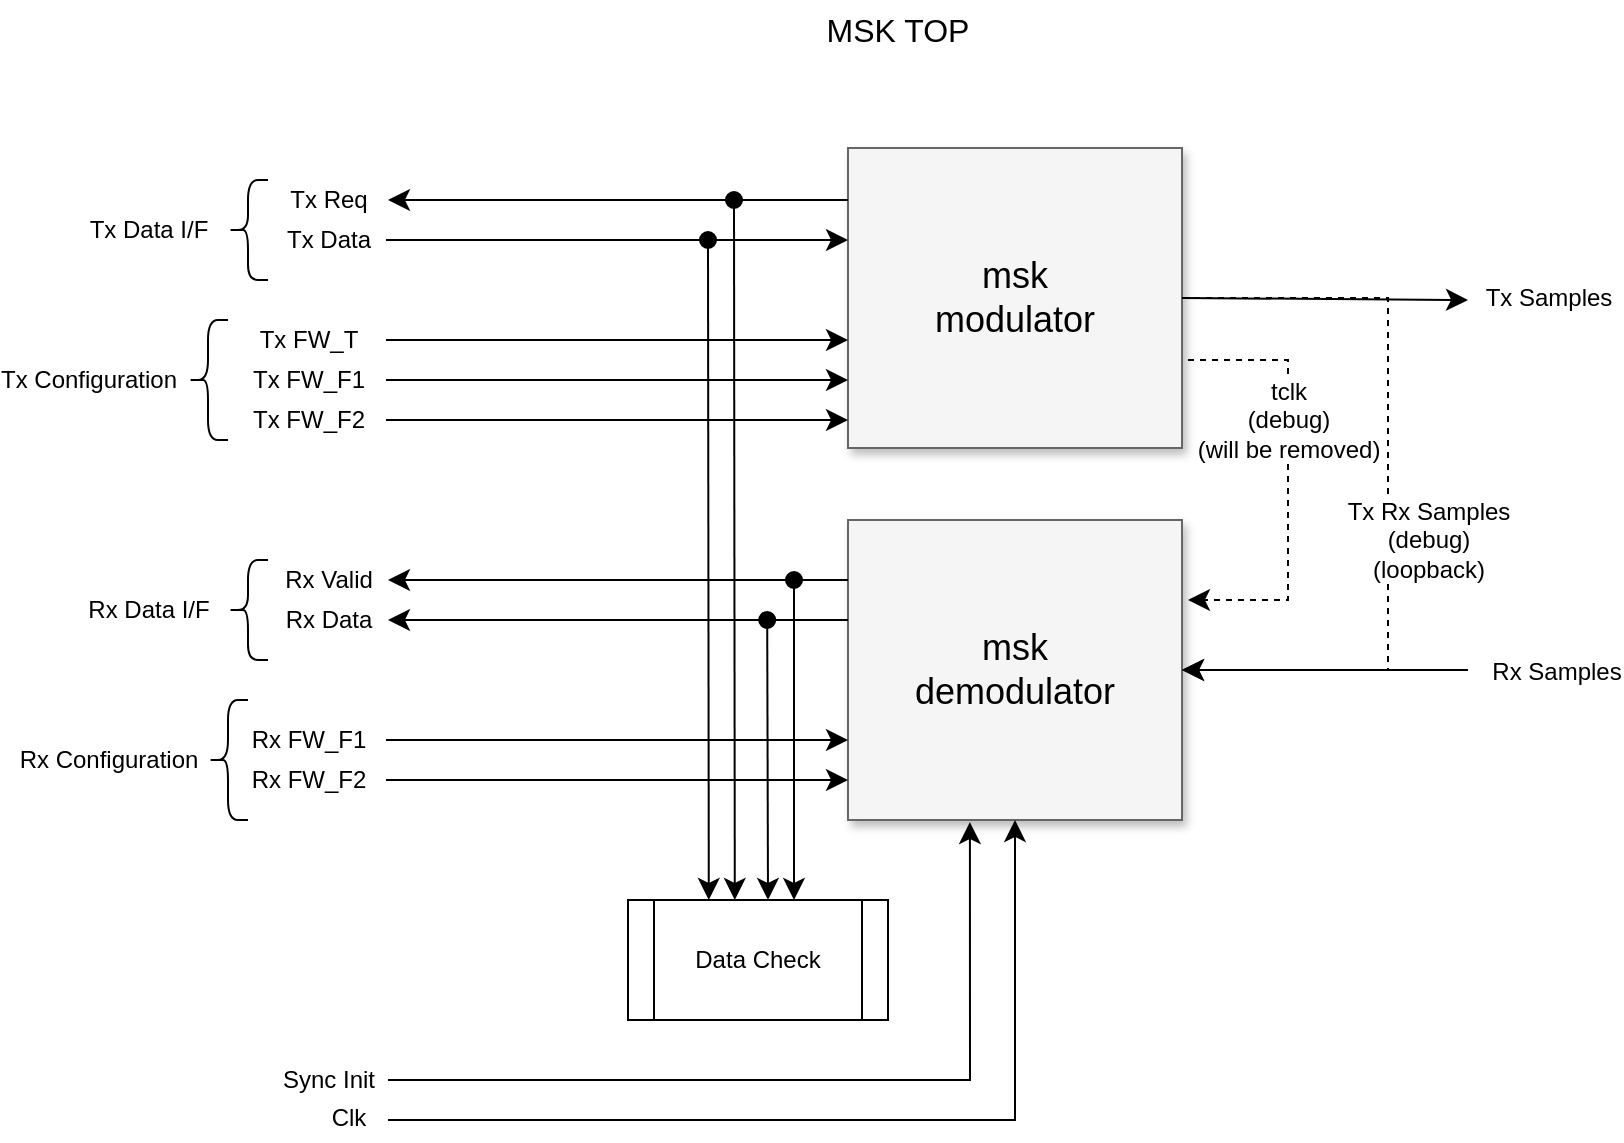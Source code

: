 <mxfile version="24.2.5" type="device">
  <diagram name="Page-1" id="90a13364-a465-7bf4-72fc-28e22215d7a0">
    <mxGraphModel dx="1012" dy="703" grid="1" gridSize="10" guides="1" tooltips="1" connect="1" arrows="1" fold="1" page="1" pageScale="1.5" pageWidth="1169" pageHeight="826" background="none" math="0" shadow="0">
      <root>
        <mxCell id="0" style=";html=1;" />
        <mxCell id="1" style=";html=1;" parent="0" />
        <mxCell id="3a17f1ce550125da-8" value="msk&lt;div&gt;modulator&lt;/div&gt;" style="whiteSpace=wrap;html=1;shadow=1;fontSize=18;fillColor=#f5f5f5;strokeColor=#666666;" parent="1" vertex="1">
          <mxGeometry x="550" y="434" width="167" height="150" as="geometry" />
        </mxCell>
        <mxCell id="5MT85CLrAXMq4OrwpdyS-1" value="msk&lt;div&gt;demodulator&lt;/div&gt;" style="whiteSpace=wrap;html=1;shadow=1;fontSize=18;fillColor=#f5f5f5;strokeColor=#666666;" parent="1" vertex="1">
          <mxGeometry x="550" y="620" width="167" height="150" as="geometry" />
        </mxCell>
        <mxCell id="5MT85CLrAXMq4OrwpdyS-2" value="" style="edgeStyle=elbowEdgeStyle;elbow=vertical;endArrow=classic;html=1;curved=0;rounded=0;endSize=8;startSize=8;fontSize=12;dashed=1;" parent="1" source="3a17f1ce550125da-8" target="5MT85CLrAXMq4OrwpdyS-1" edge="1">
          <mxGeometry width="50" height="50" relative="1" as="geometry">
            <mxPoint x="720" y="630" as="sourcePoint" />
            <mxPoint x="790" y="710" as="targetPoint" />
            <Array as="points">
              <mxPoint x="820" y="600" />
            </Array>
          </mxGeometry>
        </mxCell>
        <mxCell id="5MT85CLrAXMq4OrwpdyS-3" value="Tx Rx Samples&lt;div&gt;(debug)&lt;/div&gt;&lt;div&gt;(loopback)&lt;/div&gt;" style="edgeLabel;html=1;align=center;verticalAlign=middle;resizable=0;points=[];fontSize=12;" parent="5MT85CLrAXMq4OrwpdyS-2" vertex="1" connectable="0">
          <mxGeometry x="-0.122" relative="1" as="geometry">
            <mxPoint x="20" y="52" as="offset" />
          </mxGeometry>
        </mxCell>
        <mxCell id="5MT85CLrAXMq4OrwpdyS-4" value="" style="endArrow=classic;html=1;rounded=0;fontSize=12;startSize=8;endSize=8;curved=1;" parent="1" edge="1">
          <mxGeometry width="50" height="50" relative="1" as="geometry">
            <mxPoint x="550" y="460" as="sourcePoint" />
            <mxPoint x="320" y="460" as="targetPoint" />
          </mxGeometry>
        </mxCell>
        <mxCell id="5MT85CLrAXMq4OrwpdyS-5" value="Tx Req" style="edgeLabel;html=1;align=center;verticalAlign=middle;resizable=0;points=[];fontSize=12;" parent="5MT85CLrAXMq4OrwpdyS-4" vertex="1" connectable="0">
          <mxGeometry x="0.0" y="1" relative="1" as="geometry">
            <mxPoint x="-145" y="-1" as="offset" />
          </mxGeometry>
        </mxCell>
        <mxCell id="5MT85CLrAXMq4OrwpdyS-6" value="" style="endArrow=classic;html=1;rounded=0;fontSize=12;startSize=8;endSize=8;curved=1;entryX=0.006;entryY=0.353;entryDx=0;entryDy=0;entryPerimeter=0;" parent="1" edge="1">
          <mxGeometry width="50" height="50" relative="1" as="geometry">
            <mxPoint x="319" y="480.05" as="sourcePoint" />
            <mxPoint x="550.002" y="480.0" as="targetPoint" />
          </mxGeometry>
        </mxCell>
        <mxCell id="5MT85CLrAXMq4OrwpdyS-7" value="Tx Data" style="edgeLabel;html=1;align=center;verticalAlign=middle;resizable=0;points=[];fontSize=12;" parent="5MT85CLrAXMq4OrwpdyS-6" vertex="1" connectable="0">
          <mxGeometry x="0.004" relative="1" as="geometry">
            <mxPoint x="-145" as="offset" />
          </mxGeometry>
        </mxCell>
        <mxCell id="5MT85CLrAXMq4OrwpdyS-8" value="" style="endArrow=classic;html=1;rounded=0;fontSize=12;startSize=8;endSize=8;curved=1;entryX=0.006;entryY=0.353;entryDx=0;entryDy=0;entryPerimeter=0;" parent="1" edge="1">
          <mxGeometry width="50" height="50" relative="1" as="geometry">
            <mxPoint x="319" y="530" as="sourcePoint" />
            <mxPoint x="550" y="530" as="targetPoint" />
          </mxGeometry>
        </mxCell>
        <mxCell id="5MT85CLrAXMq4OrwpdyS-9" value="Tx FW_T" style="edgeLabel;html=1;align=center;verticalAlign=middle;resizable=0;points=[];fontSize=12;" parent="5MT85CLrAXMq4OrwpdyS-8" vertex="1" connectable="0">
          <mxGeometry x="0.004" relative="1" as="geometry">
            <mxPoint x="-155" as="offset" />
          </mxGeometry>
        </mxCell>
        <mxCell id="5MT85CLrAXMq4OrwpdyS-10" value="" style="endArrow=classic;html=1;rounded=0;fontSize=12;startSize=8;endSize=8;curved=1;entryX=0.006;entryY=0.353;entryDx=0;entryDy=0;entryPerimeter=0;" parent="1" edge="1">
          <mxGeometry width="50" height="50" relative="1" as="geometry">
            <mxPoint x="319" y="550" as="sourcePoint" />
            <mxPoint x="550" y="550" as="targetPoint" />
          </mxGeometry>
        </mxCell>
        <mxCell id="5MT85CLrAXMq4OrwpdyS-11" value="Tx FW_F1" style="edgeLabel;html=1;align=center;verticalAlign=middle;resizable=0;points=[];fontSize=12;" parent="5MT85CLrAXMq4OrwpdyS-10" vertex="1" connectable="0">
          <mxGeometry x="0.004" relative="1" as="geometry">
            <mxPoint x="-155" as="offset" />
          </mxGeometry>
        </mxCell>
        <mxCell id="5MT85CLrAXMq4OrwpdyS-12" value="" style="endArrow=classic;html=1;rounded=0;fontSize=12;startSize=8;endSize=8;curved=1;entryX=0.006;entryY=0.353;entryDx=0;entryDy=0;entryPerimeter=0;" parent="1" edge="1">
          <mxGeometry width="50" height="50" relative="1" as="geometry">
            <mxPoint x="319" y="570" as="sourcePoint" />
            <mxPoint x="550" y="570" as="targetPoint" />
          </mxGeometry>
        </mxCell>
        <mxCell id="5MT85CLrAXMq4OrwpdyS-13" value="Tx FW_F2" style="edgeLabel;html=1;align=center;verticalAlign=middle;resizable=0;points=[];fontSize=12;" parent="5MT85CLrAXMq4OrwpdyS-12" vertex="1" connectable="0">
          <mxGeometry x="0.004" relative="1" as="geometry">
            <mxPoint x="-155" as="offset" />
          </mxGeometry>
        </mxCell>
        <mxCell id="5MT85CLrAXMq4OrwpdyS-16" value="" style="edgeStyle=elbowEdgeStyle;elbow=horizontal;endArrow=classic;html=1;curved=0;rounded=0;endSize=8;startSize=8;fontSize=12;dashed=1;" parent="1" edge="1">
          <mxGeometry width="50" height="50" relative="1" as="geometry">
            <mxPoint x="720" y="540" as="sourcePoint" />
            <mxPoint x="720" y="660" as="targetPoint" />
            <Array as="points">
              <mxPoint x="770" y="600" />
            </Array>
          </mxGeometry>
        </mxCell>
        <mxCell id="5MT85CLrAXMq4OrwpdyS-17" value="tclk&lt;div&gt;(debug)&lt;br&gt;&lt;div&gt;(will be removed)&lt;/div&gt;&lt;/div&gt;" style="edgeLabel;html=1;align=center;verticalAlign=middle;resizable=0;points=[];fontSize=12;" parent="5MT85CLrAXMq4OrwpdyS-16" vertex="1" connectable="0">
          <mxGeometry x="-0.236" relative="1" as="geometry">
            <mxPoint y="-4" as="offset" />
          </mxGeometry>
        </mxCell>
        <mxCell id="5MT85CLrAXMq4OrwpdyS-29" value="" style="endArrow=classic;html=1;rounded=0;fontSize=12;startSize=8;endSize=8;curved=1;entryX=0.006;entryY=0.353;entryDx=0;entryDy=0;entryPerimeter=0;" parent="1" edge="1">
          <mxGeometry width="50" height="50" relative="1" as="geometry">
            <mxPoint x="319" y="730" as="sourcePoint" />
            <mxPoint x="550" y="730" as="targetPoint" />
          </mxGeometry>
        </mxCell>
        <mxCell id="5MT85CLrAXMq4OrwpdyS-30" value="Rx FW_F1" style="edgeLabel;html=1;align=center;verticalAlign=middle;resizable=0;points=[];fontSize=12;" parent="5MT85CLrAXMq4OrwpdyS-29" vertex="1" connectable="0">
          <mxGeometry x="0.004" relative="1" as="geometry">
            <mxPoint x="-155" as="offset" />
          </mxGeometry>
        </mxCell>
        <mxCell id="5MT85CLrAXMq4OrwpdyS-31" value="" style="endArrow=classic;html=1;rounded=0;fontSize=12;startSize=8;endSize=8;curved=1;entryX=0.006;entryY=0.353;entryDx=0;entryDy=0;entryPerimeter=0;" parent="1" edge="1">
          <mxGeometry width="50" height="50" relative="1" as="geometry">
            <mxPoint x="319" y="750" as="sourcePoint" />
            <mxPoint x="550" y="750" as="targetPoint" />
          </mxGeometry>
        </mxCell>
        <mxCell id="5MT85CLrAXMq4OrwpdyS-32" value="Rx FW_F2" style="edgeLabel;html=1;align=center;verticalAlign=middle;resizable=0;points=[];fontSize=12;" parent="5MT85CLrAXMq4OrwpdyS-31" vertex="1" connectable="0">
          <mxGeometry x="0.004" relative="1" as="geometry">
            <mxPoint x="-155" as="offset" />
          </mxGeometry>
        </mxCell>
        <mxCell id="5MT85CLrAXMq4OrwpdyS-33" value="" style="endArrow=classic;html=1;rounded=0;fontSize=12;startSize=8;endSize=8;curved=1;" parent="1" edge="1">
          <mxGeometry width="50" height="50" relative="1" as="geometry">
            <mxPoint x="550" y="650" as="sourcePoint" />
            <mxPoint x="320" y="650" as="targetPoint" />
          </mxGeometry>
        </mxCell>
        <mxCell id="5MT85CLrAXMq4OrwpdyS-34" value="Rx Valid" style="edgeLabel;html=1;align=center;verticalAlign=middle;resizable=0;points=[];fontSize=12;" parent="5MT85CLrAXMq4OrwpdyS-33" vertex="1" connectable="0">
          <mxGeometry x="0.0" y="1" relative="1" as="geometry">
            <mxPoint x="-145" y="-1" as="offset" />
          </mxGeometry>
        </mxCell>
        <mxCell id="5MT85CLrAXMq4OrwpdyS-35" value="" style="endArrow=classic;html=1;rounded=0;fontSize=12;startSize=8;endSize=8;curved=1;" parent="1" edge="1">
          <mxGeometry width="50" height="50" relative="1" as="geometry">
            <mxPoint x="550" y="670" as="sourcePoint" />
            <mxPoint x="320" y="670" as="targetPoint" />
          </mxGeometry>
        </mxCell>
        <mxCell id="5MT85CLrAXMq4OrwpdyS-36" value="Rx Data" style="edgeLabel;html=1;align=center;verticalAlign=middle;resizable=0;points=[];fontSize=12;" parent="5MT85CLrAXMq4OrwpdyS-35" vertex="1" connectable="0">
          <mxGeometry x="0.0" y="1" relative="1" as="geometry">
            <mxPoint x="-145" y="-1" as="offset" />
          </mxGeometry>
        </mxCell>
        <mxCell id="5MT85CLrAXMq4OrwpdyS-37" value="MSK TOP" style="text;strokeColor=none;fillColor=none;html=1;align=center;verticalAlign=middle;whiteSpace=wrap;rounded=0;fontSize=16;" parent="1" vertex="1">
          <mxGeometry x="530" y="360" width="90" height="30" as="geometry" />
        </mxCell>
        <mxCell id="5MT85CLrAXMq4OrwpdyS-38" value="Data Check" style="shape=process;whiteSpace=wrap;html=1;backgroundOutline=1;" parent="1" vertex="1">
          <mxGeometry x="440" y="810" width="130" height="60" as="geometry" />
        </mxCell>
        <mxCell id="5MT85CLrAXMq4OrwpdyS-39" value="" style="endArrow=classic;html=1;rounded=0;fontSize=12;startSize=8;endSize=8;curved=0;jumpStyle=arc;startArrow=oval;startFill=1;" parent="1" edge="1">
          <mxGeometry width="50" height="50" relative="1" as="geometry">
            <mxPoint x="523" y="650" as="sourcePoint" />
            <mxPoint x="523" y="810" as="targetPoint" />
          </mxGeometry>
        </mxCell>
        <mxCell id="5MT85CLrAXMq4OrwpdyS-40" value="" style="endArrow=classic;html=1;rounded=0;fontSize=12;startSize=8;endSize=8;curved=0;jumpStyle=arc;startArrow=oval;startFill=1;" parent="1" edge="1">
          <mxGeometry width="50" height="50" relative="1" as="geometry">
            <mxPoint x="509.6" y="670" as="sourcePoint" />
            <mxPoint x="510" y="810" as="targetPoint" />
          </mxGeometry>
        </mxCell>
        <mxCell id="5MT85CLrAXMq4OrwpdyS-41" value="" style="endArrow=classic;html=1;rounded=0;fontSize=12;startSize=8;endSize=8;curved=0;jumpStyle=arc;startArrow=oval;startFill=1;" parent="1" edge="1">
          <mxGeometry width="50" height="50" relative="1" as="geometry">
            <mxPoint x="493" y="460" as="sourcePoint" />
            <mxPoint x="493.4" y="810" as="targetPoint" />
          </mxGeometry>
        </mxCell>
        <mxCell id="5MT85CLrAXMq4OrwpdyS-42" value="" style="endArrow=classic;html=1;rounded=0;fontSize=12;startSize=8;endSize=8;curved=0;jumpStyle=arc;startArrow=oval;startFill=1;" parent="1" edge="1">
          <mxGeometry width="50" height="50" relative="1" as="geometry">
            <mxPoint x="480" y="480" as="sourcePoint" />
            <mxPoint x="480.4" y="810" as="targetPoint" />
          </mxGeometry>
        </mxCell>
        <mxCell id="IG-naH40gKWQB3MXzrK_-1" value="" style="edgeStyle=segmentEdgeStyle;endArrow=classic;html=1;curved=0;rounded=0;endSize=8;startSize=8;fontSize=12;" edge="1" parent="1" target="5MT85CLrAXMq4OrwpdyS-1">
          <mxGeometry width="50" height="50" relative="1" as="geometry">
            <mxPoint x="320" y="920" as="sourcePoint" />
            <mxPoint x="370" y="870" as="targetPoint" />
          </mxGeometry>
        </mxCell>
        <mxCell id="IG-naH40gKWQB3MXzrK_-2" value="Clk" style="edgeLabel;html=1;align=center;verticalAlign=middle;resizable=0;points=[];fontSize=12;" vertex="1" connectable="0" parent="IG-naH40gKWQB3MXzrK_-1">
          <mxGeometry x="-0.866" y="1" relative="1" as="geometry">
            <mxPoint x="-51" as="offset" />
          </mxGeometry>
        </mxCell>
        <mxCell id="IG-naH40gKWQB3MXzrK_-3" value="" style="edgeStyle=segmentEdgeStyle;endArrow=classic;html=1;curved=0;rounded=0;endSize=8;startSize=8;fontSize=12;entryX=0.365;entryY=1.007;entryDx=0;entryDy=0;entryPerimeter=0;" edge="1" parent="1" target="5MT85CLrAXMq4OrwpdyS-1">
          <mxGeometry width="50" height="50" relative="1" as="geometry">
            <mxPoint x="320" y="900" as="sourcePoint" />
            <mxPoint x="370" y="850" as="targetPoint" />
          </mxGeometry>
        </mxCell>
        <mxCell id="IG-naH40gKWQB3MXzrK_-4" value="Sync Init" style="edgeLabel;html=1;align=center;verticalAlign=middle;resizable=0;points=[];fontSize=12;" vertex="1" connectable="0" parent="IG-naH40gKWQB3MXzrK_-3">
          <mxGeometry x="-0.862" relative="1" as="geometry">
            <mxPoint x="-59" as="offset" />
          </mxGeometry>
        </mxCell>
        <mxCell id="IG-naH40gKWQB3MXzrK_-5" value="" style="shape=curlyBracket;whiteSpace=wrap;html=1;rounded=1;labelPosition=left;verticalLabelPosition=middle;align=right;verticalAlign=middle;" vertex="1" parent="1">
          <mxGeometry x="240" y="450" width="20" height="50" as="geometry" />
        </mxCell>
        <mxCell id="IG-naH40gKWQB3MXzrK_-6" value="Tx Data I/F" style="edgeLabel;html=1;align=center;verticalAlign=middle;resizable=0;points=[];fontSize=12;" vertex="1" connectable="0" parent="1">
          <mxGeometry x="200" y="475" as="geometry" />
        </mxCell>
        <mxCell id="IG-naH40gKWQB3MXzrK_-7" value="" style="shape=curlyBracket;whiteSpace=wrap;html=1;rounded=1;labelPosition=left;verticalLabelPosition=middle;align=right;verticalAlign=middle;" vertex="1" parent="1">
          <mxGeometry x="240" y="640" width="20" height="50" as="geometry" />
        </mxCell>
        <mxCell id="IG-naH40gKWQB3MXzrK_-8" value="Rx Data I/F" style="edgeLabel;html=1;align=center;verticalAlign=middle;resizable=0;points=[];fontSize=12;" vertex="1" connectable="0" parent="1">
          <mxGeometry x="200" y="665" as="geometry" />
        </mxCell>
        <mxCell id="IG-naH40gKWQB3MXzrK_-9" value="" style="shape=curlyBracket;whiteSpace=wrap;html=1;rounded=1;labelPosition=left;verticalLabelPosition=middle;align=right;verticalAlign=middle;" vertex="1" parent="1">
          <mxGeometry x="220" y="520" width="20" height="60" as="geometry" />
        </mxCell>
        <mxCell id="IG-naH40gKWQB3MXzrK_-10" value="Tx Configuration" style="edgeLabel;html=1;align=center;verticalAlign=middle;resizable=0;points=[];fontSize=12;" vertex="1" connectable="0" parent="1">
          <mxGeometry x="170" y="550" as="geometry" />
        </mxCell>
        <mxCell id="IG-naH40gKWQB3MXzrK_-11" value="" style="shape=curlyBracket;whiteSpace=wrap;html=1;rounded=1;labelPosition=left;verticalLabelPosition=middle;align=right;verticalAlign=middle;" vertex="1" parent="1">
          <mxGeometry x="230" y="710" width="20" height="60" as="geometry" />
        </mxCell>
        <mxCell id="IG-naH40gKWQB3MXzrK_-12" value="Rx Configuration" style="edgeLabel;html=1;align=center;verticalAlign=middle;resizable=0;points=[];fontSize=12;" vertex="1" connectable="0" parent="1">
          <mxGeometry x="180" y="740" as="geometry" />
        </mxCell>
        <mxCell id="IG-naH40gKWQB3MXzrK_-13" value="" style="endArrow=classic;html=1;rounded=0;fontSize=12;startSize=8;endSize=8;curved=1;exitX=1;exitY=0.5;exitDx=0;exitDy=0;" edge="1" parent="1" source="3a17f1ce550125da-8">
          <mxGeometry width="50" height="50" relative="1" as="geometry">
            <mxPoint x="840" y="510" as="sourcePoint" />
            <mxPoint x="860" y="510" as="targetPoint" />
          </mxGeometry>
        </mxCell>
        <mxCell id="IG-naH40gKWQB3MXzrK_-14" value="Tx Samples" style="edgeLabel;html=1;align=center;verticalAlign=middle;resizable=0;points=[];fontSize=12;" vertex="1" connectable="0" parent="1">
          <mxGeometry x="900" y="509" as="geometry" />
        </mxCell>
        <mxCell id="IG-naH40gKWQB3MXzrK_-15" value="" style="endArrow=classic;html=1;rounded=0;fontSize=12;startSize=8;endSize=8;curved=1;entryX=1;entryY=0.5;entryDx=0;entryDy=0;" edge="1" parent="1" target="5MT85CLrAXMq4OrwpdyS-1">
          <mxGeometry width="50" height="50" relative="1" as="geometry">
            <mxPoint x="860" y="695" as="sourcePoint" />
            <mxPoint x="860" y="720" as="targetPoint" />
          </mxGeometry>
        </mxCell>
        <mxCell id="IG-naH40gKWQB3MXzrK_-16" value="Rx Samples" style="edgeLabel;html=1;align=center;verticalAlign=middle;resizable=0;points=[];fontSize=12;" vertex="1" connectable="0" parent="1">
          <mxGeometry x="920" y="519" as="geometry">
            <mxPoint x="-16" y="177" as="offset" />
          </mxGeometry>
        </mxCell>
      </root>
    </mxGraphModel>
  </diagram>
</mxfile>
